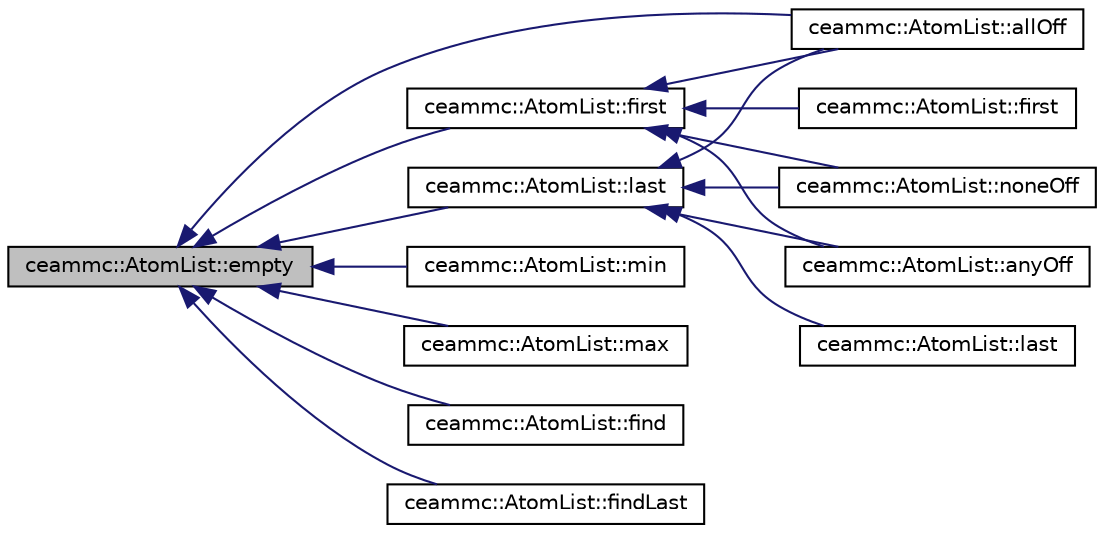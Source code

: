 digraph "ceammc::AtomList::empty"
{
  edge [fontname="Helvetica",fontsize="10",labelfontname="Helvetica",labelfontsize="10"];
  node [fontname="Helvetica",fontsize="10",shape=record];
  rankdir="LR";
  Node1 [label="ceammc::AtomList::empty",height=0.2,width=0.4,color="black", fillcolor="grey75", style="filled" fontcolor="black"];
  Node1 -> Node2 [dir="back",color="midnightblue",fontsize="10",style="solid",fontname="Helvetica"];
  Node2 [label="ceammc::AtomList::first",height=0.2,width=0.4,color="black", fillcolor="white", style="filled",URL="$classceammc_1_1_atom_list.html#abe1192c063ec3c56909007fddb9927ec"];
  Node2 -> Node3 [dir="back",color="midnightblue",fontsize="10",style="solid",fontname="Helvetica"];
  Node3 [label="ceammc::AtomList::first",height=0.2,width=0.4,color="black", fillcolor="white", style="filled",URL="$classceammc_1_1_atom_list.html#ad3dc9e749f5af0125fc1f4c0e7e56221"];
  Node2 -> Node4 [dir="back",color="midnightblue",fontsize="10",style="solid",fontname="Helvetica"];
  Node4 [label="ceammc::AtomList::allOff",height=0.2,width=0.4,color="black", fillcolor="white", style="filled",URL="$classceammc_1_1_atom_list.html#ab7beef0d45f83b2213b1408b5702e5f8"];
  Node2 -> Node5 [dir="back",color="midnightblue",fontsize="10",style="solid",fontname="Helvetica"];
  Node5 [label="ceammc::AtomList::anyOff",height=0.2,width=0.4,color="black", fillcolor="white", style="filled",URL="$classceammc_1_1_atom_list.html#a6bc97f1e25bda4e6fc05cde22bbe01d5"];
  Node2 -> Node6 [dir="back",color="midnightblue",fontsize="10",style="solid",fontname="Helvetica"];
  Node6 [label="ceammc::AtomList::noneOff",height=0.2,width=0.4,color="black", fillcolor="white", style="filled",URL="$classceammc_1_1_atom_list.html#a6ed911c35a83b24c3216f1697735771e"];
  Node1 -> Node7 [dir="back",color="midnightblue",fontsize="10",style="solid",fontname="Helvetica"];
  Node7 [label="ceammc::AtomList::last",height=0.2,width=0.4,color="black", fillcolor="white", style="filled",URL="$classceammc_1_1_atom_list.html#addaefbb272bf8890fe3e66d025b63031"];
  Node7 -> Node8 [dir="back",color="midnightblue",fontsize="10",style="solid",fontname="Helvetica"];
  Node8 [label="ceammc::AtomList::last",height=0.2,width=0.4,color="black", fillcolor="white", style="filled",URL="$classceammc_1_1_atom_list.html#aff4c3a8688e646d89bc1305a7268b2b4"];
  Node7 -> Node4 [dir="back",color="midnightblue",fontsize="10",style="solid",fontname="Helvetica"];
  Node7 -> Node5 [dir="back",color="midnightblue",fontsize="10",style="solid",fontname="Helvetica"];
  Node7 -> Node6 [dir="back",color="midnightblue",fontsize="10",style="solid",fontname="Helvetica"];
  Node1 -> Node9 [dir="back",color="midnightblue",fontsize="10",style="solid",fontname="Helvetica"];
  Node9 [label="ceammc::AtomList::min",height=0.2,width=0.4,color="black", fillcolor="white", style="filled",URL="$classceammc_1_1_atom_list.html#a6f008c0e77e13eeb630002327defbe1e"];
  Node1 -> Node10 [dir="back",color="midnightblue",fontsize="10",style="solid",fontname="Helvetica"];
  Node10 [label="ceammc::AtomList::max",height=0.2,width=0.4,color="black", fillcolor="white", style="filled",URL="$classceammc_1_1_atom_list.html#a5db7fc8ce4b0b9043c5cd194c764a9a1"];
  Node1 -> Node11 [dir="back",color="midnightblue",fontsize="10",style="solid",fontname="Helvetica"];
  Node11 [label="ceammc::AtomList::find",height=0.2,width=0.4,color="black", fillcolor="white", style="filled",URL="$classceammc_1_1_atom_list.html#a202870860a7b11cc8aabe19287a5a788"];
  Node1 -> Node12 [dir="back",color="midnightblue",fontsize="10",style="solid",fontname="Helvetica"];
  Node12 [label="ceammc::AtomList::findLast",height=0.2,width=0.4,color="black", fillcolor="white", style="filled",URL="$classceammc_1_1_atom_list.html#a94d8a98c53792939f644cb3cd3b5faf6"];
  Node1 -> Node4 [dir="back",color="midnightblue",fontsize="10",style="solid",fontname="Helvetica"];
}
